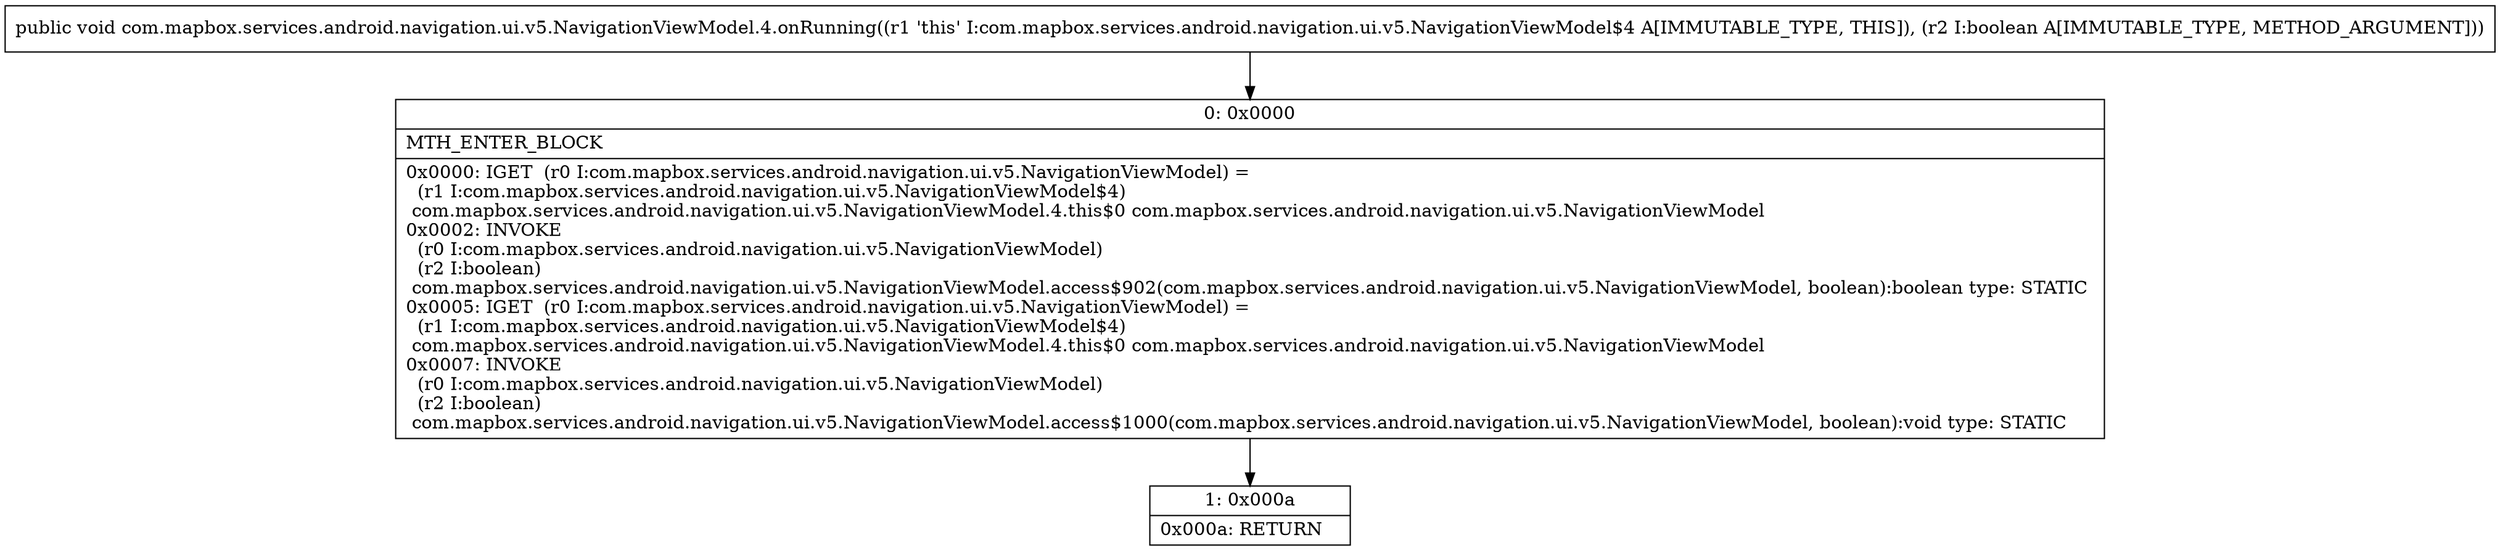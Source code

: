 digraph "CFG forcom.mapbox.services.android.navigation.ui.v5.NavigationViewModel.4.onRunning(Z)V" {
Node_0 [shape=record,label="{0\:\ 0x0000|MTH_ENTER_BLOCK\l|0x0000: IGET  (r0 I:com.mapbox.services.android.navigation.ui.v5.NavigationViewModel) = \l  (r1 I:com.mapbox.services.android.navigation.ui.v5.NavigationViewModel$4)\l com.mapbox.services.android.navigation.ui.v5.NavigationViewModel.4.this$0 com.mapbox.services.android.navigation.ui.v5.NavigationViewModel \l0x0002: INVOKE  \l  (r0 I:com.mapbox.services.android.navigation.ui.v5.NavigationViewModel)\l  (r2 I:boolean)\l com.mapbox.services.android.navigation.ui.v5.NavigationViewModel.access$902(com.mapbox.services.android.navigation.ui.v5.NavigationViewModel, boolean):boolean type: STATIC \l0x0005: IGET  (r0 I:com.mapbox.services.android.navigation.ui.v5.NavigationViewModel) = \l  (r1 I:com.mapbox.services.android.navigation.ui.v5.NavigationViewModel$4)\l com.mapbox.services.android.navigation.ui.v5.NavigationViewModel.4.this$0 com.mapbox.services.android.navigation.ui.v5.NavigationViewModel \l0x0007: INVOKE  \l  (r0 I:com.mapbox.services.android.navigation.ui.v5.NavigationViewModel)\l  (r2 I:boolean)\l com.mapbox.services.android.navigation.ui.v5.NavigationViewModel.access$1000(com.mapbox.services.android.navigation.ui.v5.NavigationViewModel, boolean):void type: STATIC \l}"];
Node_1 [shape=record,label="{1\:\ 0x000a|0x000a: RETURN   \l}"];
MethodNode[shape=record,label="{public void com.mapbox.services.android.navigation.ui.v5.NavigationViewModel.4.onRunning((r1 'this' I:com.mapbox.services.android.navigation.ui.v5.NavigationViewModel$4 A[IMMUTABLE_TYPE, THIS]), (r2 I:boolean A[IMMUTABLE_TYPE, METHOD_ARGUMENT])) }"];
MethodNode -> Node_0;
Node_0 -> Node_1;
}

